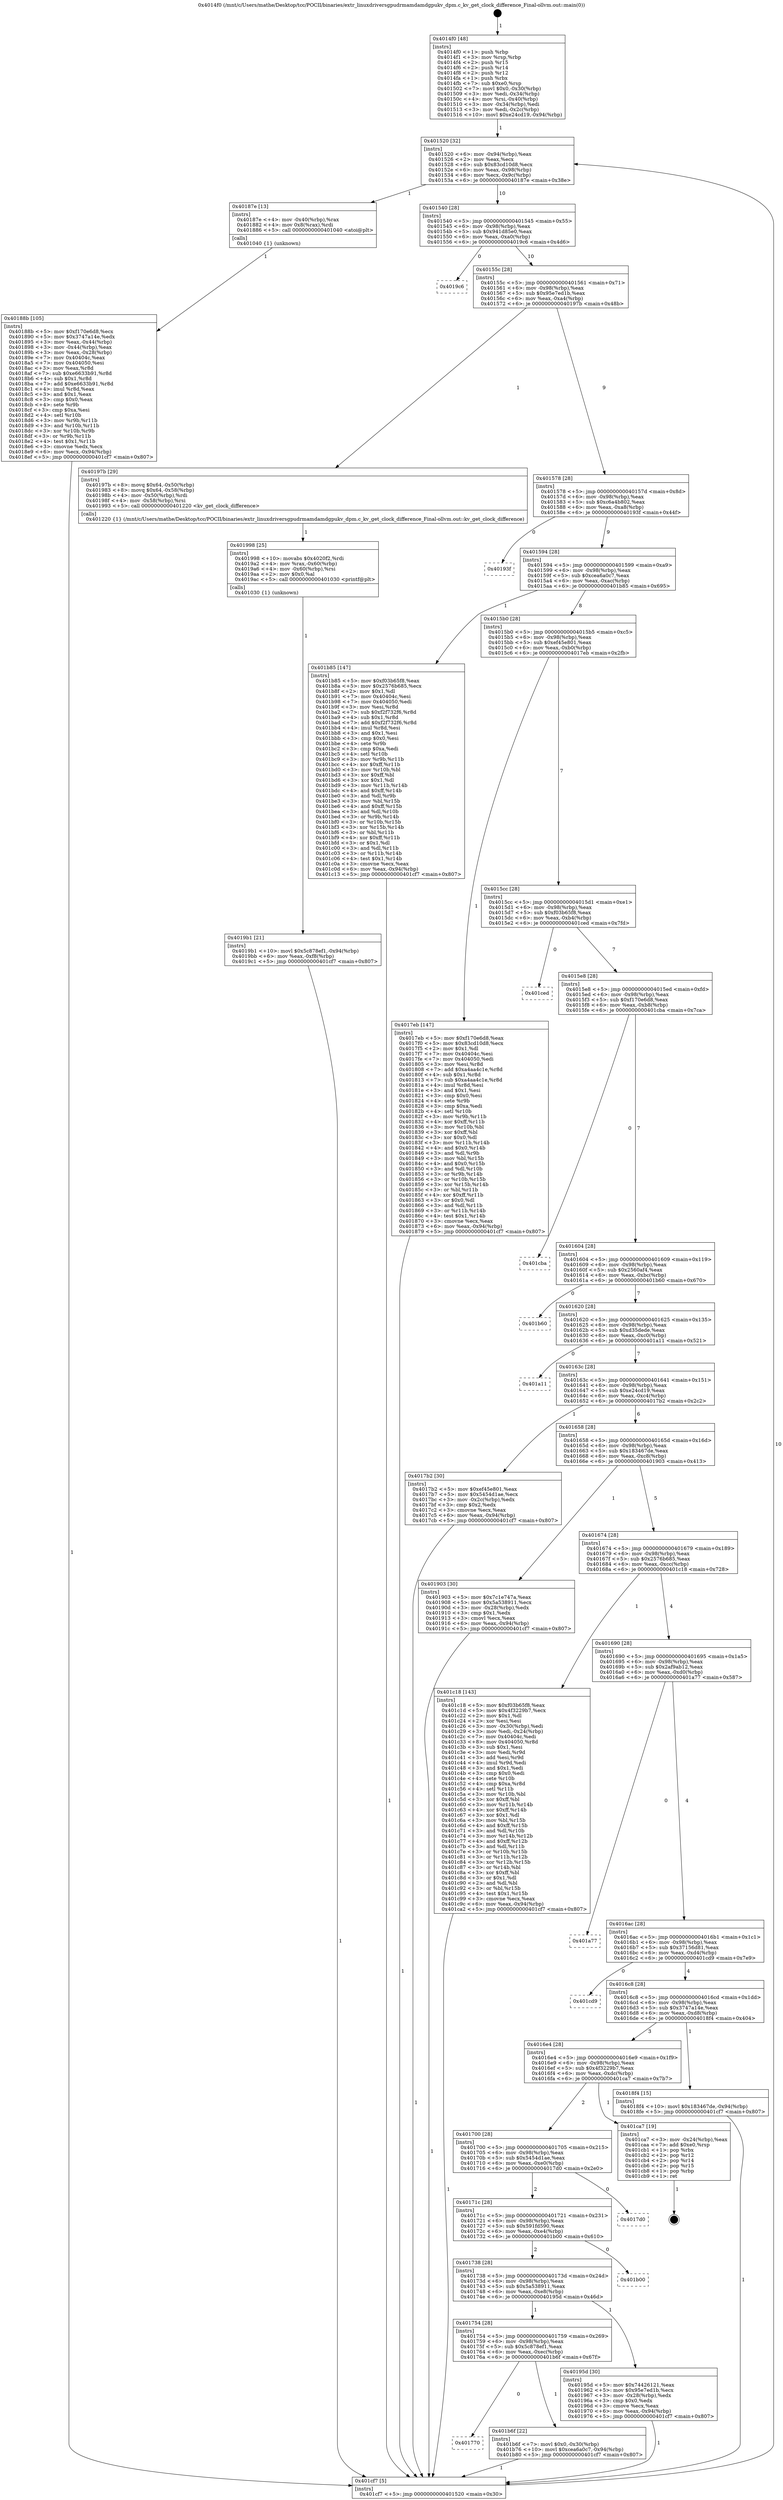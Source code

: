 digraph "0x4014f0" {
  label = "0x4014f0 (/mnt/c/Users/mathe/Desktop/tcc/POCII/binaries/extr_linuxdriversgpudrmamdamdgpukv_dpm.c_kv_get_clock_difference_Final-ollvm.out::main(0))"
  labelloc = "t"
  node[shape=record]

  Entry [label="",width=0.3,height=0.3,shape=circle,fillcolor=black,style=filled]
  "0x401520" [label="{
     0x401520 [32]\l
     | [instrs]\l
     &nbsp;&nbsp;0x401520 \<+6\>: mov -0x94(%rbp),%eax\l
     &nbsp;&nbsp;0x401526 \<+2\>: mov %eax,%ecx\l
     &nbsp;&nbsp;0x401528 \<+6\>: sub $0x83cd10d8,%ecx\l
     &nbsp;&nbsp;0x40152e \<+6\>: mov %eax,-0x98(%rbp)\l
     &nbsp;&nbsp;0x401534 \<+6\>: mov %ecx,-0x9c(%rbp)\l
     &nbsp;&nbsp;0x40153a \<+6\>: je 000000000040187e \<main+0x38e\>\l
  }"]
  "0x40187e" [label="{
     0x40187e [13]\l
     | [instrs]\l
     &nbsp;&nbsp;0x40187e \<+4\>: mov -0x40(%rbp),%rax\l
     &nbsp;&nbsp;0x401882 \<+4\>: mov 0x8(%rax),%rdi\l
     &nbsp;&nbsp;0x401886 \<+5\>: call 0000000000401040 \<atoi@plt\>\l
     | [calls]\l
     &nbsp;&nbsp;0x401040 \{1\} (unknown)\l
  }"]
  "0x401540" [label="{
     0x401540 [28]\l
     | [instrs]\l
     &nbsp;&nbsp;0x401540 \<+5\>: jmp 0000000000401545 \<main+0x55\>\l
     &nbsp;&nbsp;0x401545 \<+6\>: mov -0x98(%rbp),%eax\l
     &nbsp;&nbsp;0x40154b \<+5\>: sub $0x941d85e0,%eax\l
     &nbsp;&nbsp;0x401550 \<+6\>: mov %eax,-0xa0(%rbp)\l
     &nbsp;&nbsp;0x401556 \<+6\>: je 00000000004019c6 \<main+0x4d6\>\l
  }"]
  Exit [label="",width=0.3,height=0.3,shape=circle,fillcolor=black,style=filled,peripheries=2]
  "0x4019c6" [label="{
     0x4019c6\l
  }", style=dashed]
  "0x40155c" [label="{
     0x40155c [28]\l
     | [instrs]\l
     &nbsp;&nbsp;0x40155c \<+5\>: jmp 0000000000401561 \<main+0x71\>\l
     &nbsp;&nbsp;0x401561 \<+6\>: mov -0x98(%rbp),%eax\l
     &nbsp;&nbsp;0x401567 \<+5\>: sub $0x95e7ed1b,%eax\l
     &nbsp;&nbsp;0x40156c \<+6\>: mov %eax,-0xa4(%rbp)\l
     &nbsp;&nbsp;0x401572 \<+6\>: je 000000000040197b \<main+0x48b\>\l
  }"]
  "0x401770" [label="{
     0x401770\l
  }", style=dashed]
  "0x40197b" [label="{
     0x40197b [29]\l
     | [instrs]\l
     &nbsp;&nbsp;0x40197b \<+8\>: movq $0x64,-0x50(%rbp)\l
     &nbsp;&nbsp;0x401983 \<+8\>: movq $0x64,-0x58(%rbp)\l
     &nbsp;&nbsp;0x40198b \<+4\>: mov -0x50(%rbp),%rdi\l
     &nbsp;&nbsp;0x40198f \<+4\>: mov -0x58(%rbp),%rsi\l
     &nbsp;&nbsp;0x401993 \<+5\>: call 0000000000401220 \<kv_get_clock_difference\>\l
     | [calls]\l
     &nbsp;&nbsp;0x401220 \{1\} (/mnt/c/Users/mathe/Desktop/tcc/POCII/binaries/extr_linuxdriversgpudrmamdamdgpukv_dpm.c_kv_get_clock_difference_Final-ollvm.out::kv_get_clock_difference)\l
  }"]
  "0x401578" [label="{
     0x401578 [28]\l
     | [instrs]\l
     &nbsp;&nbsp;0x401578 \<+5\>: jmp 000000000040157d \<main+0x8d\>\l
     &nbsp;&nbsp;0x40157d \<+6\>: mov -0x98(%rbp),%eax\l
     &nbsp;&nbsp;0x401583 \<+5\>: sub $0xc6a4b802,%eax\l
     &nbsp;&nbsp;0x401588 \<+6\>: mov %eax,-0xa8(%rbp)\l
     &nbsp;&nbsp;0x40158e \<+6\>: je 000000000040193f \<main+0x44f\>\l
  }"]
  "0x401b6f" [label="{
     0x401b6f [22]\l
     | [instrs]\l
     &nbsp;&nbsp;0x401b6f \<+7\>: movl $0x0,-0x30(%rbp)\l
     &nbsp;&nbsp;0x401b76 \<+10\>: movl $0xcea6a0c7,-0x94(%rbp)\l
     &nbsp;&nbsp;0x401b80 \<+5\>: jmp 0000000000401cf7 \<main+0x807\>\l
  }"]
  "0x40193f" [label="{
     0x40193f\l
  }", style=dashed]
  "0x401594" [label="{
     0x401594 [28]\l
     | [instrs]\l
     &nbsp;&nbsp;0x401594 \<+5\>: jmp 0000000000401599 \<main+0xa9\>\l
     &nbsp;&nbsp;0x401599 \<+6\>: mov -0x98(%rbp),%eax\l
     &nbsp;&nbsp;0x40159f \<+5\>: sub $0xcea6a0c7,%eax\l
     &nbsp;&nbsp;0x4015a4 \<+6\>: mov %eax,-0xac(%rbp)\l
     &nbsp;&nbsp;0x4015aa \<+6\>: je 0000000000401b85 \<main+0x695\>\l
  }"]
  "0x4019b1" [label="{
     0x4019b1 [21]\l
     | [instrs]\l
     &nbsp;&nbsp;0x4019b1 \<+10\>: movl $0x5c878ef1,-0x94(%rbp)\l
     &nbsp;&nbsp;0x4019bb \<+6\>: mov %eax,-0xf8(%rbp)\l
     &nbsp;&nbsp;0x4019c1 \<+5\>: jmp 0000000000401cf7 \<main+0x807\>\l
  }"]
  "0x401b85" [label="{
     0x401b85 [147]\l
     | [instrs]\l
     &nbsp;&nbsp;0x401b85 \<+5\>: mov $0xf03b65f8,%eax\l
     &nbsp;&nbsp;0x401b8a \<+5\>: mov $0x2576b685,%ecx\l
     &nbsp;&nbsp;0x401b8f \<+2\>: mov $0x1,%dl\l
     &nbsp;&nbsp;0x401b91 \<+7\>: mov 0x40404c,%esi\l
     &nbsp;&nbsp;0x401b98 \<+7\>: mov 0x404050,%edi\l
     &nbsp;&nbsp;0x401b9f \<+3\>: mov %esi,%r8d\l
     &nbsp;&nbsp;0x401ba2 \<+7\>: sub $0xf2f732f6,%r8d\l
     &nbsp;&nbsp;0x401ba9 \<+4\>: sub $0x1,%r8d\l
     &nbsp;&nbsp;0x401bad \<+7\>: add $0xf2f732f6,%r8d\l
     &nbsp;&nbsp;0x401bb4 \<+4\>: imul %r8d,%esi\l
     &nbsp;&nbsp;0x401bb8 \<+3\>: and $0x1,%esi\l
     &nbsp;&nbsp;0x401bbb \<+3\>: cmp $0x0,%esi\l
     &nbsp;&nbsp;0x401bbe \<+4\>: sete %r9b\l
     &nbsp;&nbsp;0x401bc2 \<+3\>: cmp $0xa,%edi\l
     &nbsp;&nbsp;0x401bc5 \<+4\>: setl %r10b\l
     &nbsp;&nbsp;0x401bc9 \<+3\>: mov %r9b,%r11b\l
     &nbsp;&nbsp;0x401bcc \<+4\>: xor $0xff,%r11b\l
     &nbsp;&nbsp;0x401bd0 \<+3\>: mov %r10b,%bl\l
     &nbsp;&nbsp;0x401bd3 \<+3\>: xor $0xff,%bl\l
     &nbsp;&nbsp;0x401bd6 \<+3\>: xor $0x1,%dl\l
     &nbsp;&nbsp;0x401bd9 \<+3\>: mov %r11b,%r14b\l
     &nbsp;&nbsp;0x401bdc \<+4\>: and $0xff,%r14b\l
     &nbsp;&nbsp;0x401be0 \<+3\>: and %dl,%r9b\l
     &nbsp;&nbsp;0x401be3 \<+3\>: mov %bl,%r15b\l
     &nbsp;&nbsp;0x401be6 \<+4\>: and $0xff,%r15b\l
     &nbsp;&nbsp;0x401bea \<+3\>: and %dl,%r10b\l
     &nbsp;&nbsp;0x401bed \<+3\>: or %r9b,%r14b\l
     &nbsp;&nbsp;0x401bf0 \<+3\>: or %r10b,%r15b\l
     &nbsp;&nbsp;0x401bf3 \<+3\>: xor %r15b,%r14b\l
     &nbsp;&nbsp;0x401bf6 \<+3\>: or %bl,%r11b\l
     &nbsp;&nbsp;0x401bf9 \<+4\>: xor $0xff,%r11b\l
     &nbsp;&nbsp;0x401bfd \<+3\>: or $0x1,%dl\l
     &nbsp;&nbsp;0x401c00 \<+3\>: and %dl,%r11b\l
     &nbsp;&nbsp;0x401c03 \<+3\>: or %r11b,%r14b\l
     &nbsp;&nbsp;0x401c06 \<+4\>: test $0x1,%r14b\l
     &nbsp;&nbsp;0x401c0a \<+3\>: cmovne %ecx,%eax\l
     &nbsp;&nbsp;0x401c0d \<+6\>: mov %eax,-0x94(%rbp)\l
     &nbsp;&nbsp;0x401c13 \<+5\>: jmp 0000000000401cf7 \<main+0x807\>\l
  }"]
  "0x4015b0" [label="{
     0x4015b0 [28]\l
     | [instrs]\l
     &nbsp;&nbsp;0x4015b0 \<+5\>: jmp 00000000004015b5 \<main+0xc5\>\l
     &nbsp;&nbsp;0x4015b5 \<+6\>: mov -0x98(%rbp),%eax\l
     &nbsp;&nbsp;0x4015bb \<+5\>: sub $0xef45e801,%eax\l
     &nbsp;&nbsp;0x4015c0 \<+6\>: mov %eax,-0xb0(%rbp)\l
     &nbsp;&nbsp;0x4015c6 \<+6\>: je 00000000004017eb \<main+0x2fb\>\l
  }"]
  "0x401998" [label="{
     0x401998 [25]\l
     | [instrs]\l
     &nbsp;&nbsp;0x401998 \<+10\>: movabs $0x4020f2,%rdi\l
     &nbsp;&nbsp;0x4019a2 \<+4\>: mov %rax,-0x60(%rbp)\l
     &nbsp;&nbsp;0x4019a6 \<+4\>: mov -0x60(%rbp),%rsi\l
     &nbsp;&nbsp;0x4019aa \<+2\>: mov $0x0,%al\l
     &nbsp;&nbsp;0x4019ac \<+5\>: call 0000000000401030 \<printf@plt\>\l
     | [calls]\l
     &nbsp;&nbsp;0x401030 \{1\} (unknown)\l
  }"]
  "0x4017eb" [label="{
     0x4017eb [147]\l
     | [instrs]\l
     &nbsp;&nbsp;0x4017eb \<+5\>: mov $0xf170e6d8,%eax\l
     &nbsp;&nbsp;0x4017f0 \<+5\>: mov $0x83cd10d8,%ecx\l
     &nbsp;&nbsp;0x4017f5 \<+2\>: mov $0x1,%dl\l
     &nbsp;&nbsp;0x4017f7 \<+7\>: mov 0x40404c,%esi\l
     &nbsp;&nbsp;0x4017fe \<+7\>: mov 0x404050,%edi\l
     &nbsp;&nbsp;0x401805 \<+3\>: mov %esi,%r8d\l
     &nbsp;&nbsp;0x401808 \<+7\>: add $0xa4aa4c1e,%r8d\l
     &nbsp;&nbsp;0x40180f \<+4\>: sub $0x1,%r8d\l
     &nbsp;&nbsp;0x401813 \<+7\>: sub $0xa4aa4c1e,%r8d\l
     &nbsp;&nbsp;0x40181a \<+4\>: imul %r8d,%esi\l
     &nbsp;&nbsp;0x40181e \<+3\>: and $0x1,%esi\l
     &nbsp;&nbsp;0x401821 \<+3\>: cmp $0x0,%esi\l
     &nbsp;&nbsp;0x401824 \<+4\>: sete %r9b\l
     &nbsp;&nbsp;0x401828 \<+3\>: cmp $0xa,%edi\l
     &nbsp;&nbsp;0x40182b \<+4\>: setl %r10b\l
     &nbsp;&nbsp;0x40182f \<+3\>: mov %r9b,%r11b\l
     &nbsp;&nbsp;0x401832 \<+4\>: xor $0xff,%r11b\l
     &nbsp;&nbsp;0x401836 \<+3\>: mov %r10b,%bl\l
     &nbsp;&nbsp;0x401839 \<+3\>: xor $0xff,%bl\l
     &nbsp;&nbsp;0x40183c \<+3\>: xor $0x0,%dl\l
     &nbsp;&nbsp;0x40183f \<+3\>: mov %r11b,%r14b\l
     &nbsp;&nbsp;0x401842 \<+4\>: and $0x0,%r14b\l
     &nbsp;&nbsp;0x401846 \<+3\>: and %dl,%r9b\l
     &nbsp;&nbsp;0x401849 \<+3\>: mov %bl,%r15b\l
     &nbsp;&nbsp;0x40184c \<+4\>: and $0x0,%r15b\l
     &nbsp;&nbsp;0x401850 \<+3\>: and %dl,%r10b\l
     &nbsp;&nbsp;0x401853 \<+3\>: or %r9b,%r14b\l
     &nbsp;&nbsp;0x401856 \<+3\>: or %r10b,%r15b\l
     &nbsp;&nbsp;0x401859 \<+3\>: xor %r15b,%r14b\l
     &nbsp;&nbsp;0x40185c \<+3\>: or %bl,%r11b\l
     &nbsp;&nbsp;0x40185f \<+4\>: xor $0xff,%r11b\l
     &nbsp;&nbsp;0x401863 \<+3\>: or $0x0,%dl\l
     &nbsp;&nbsp;0x401866 \<+3\>: and %dl,%r11b\l
     &nbsp;&nbsp;0x401869 \<+3\>: or %r11b,%r14b\l
     &nbsp;&nbsp;0x40186c \<+4\>: test $0x1,%r14b\l
     &nbsp;&nbsp;0x401870 \<+3\>: cmovne %ecx,%eax\l
     &nbsp;&nbsp;0x401873 \<+6\>: mov %eax,-0x94(%rbp)\l
     &nbsp;&nbsp;0x401879 \<+5\>: jmp 0000000000401cf7 \<main+0x807\>\l
  }"]
  "0x4015cc" [label="{
     0x4015cc [28]\l
     | [instrs]\l
     &nbsp;&nbsp;0x4015cc \<+5\>: jmp 00000000004015d1 \<main+0xe1\>\l
     &nbsp;&nbsp;0x4015d1 \<+6\>: mov -0x98(%rbp),%eax\l
     &nbsp;&nbsp;0x4015d7 \<+5\>: sub $0xf03b65f8,%eax\l
     &nbsp;&nbsp;0x4015dc \<+6\>: mov %eax,-0xb4(%rbp)\l
     &nbsp;&nbsp;0x4015e2 \<+6\>: je 0000000000401ced \<main+0x7fd\>\l
  }"]
  "0x401754" [label="{
     0x401754 [28]\l
     | [instrs]\l
     &nbsp;&nbsp;0x401754 \<+5\>: jmp 0000000000401759 \<main+0x269\>\l
     &nbsp;&nbsp;0x401759 \<+6\>: mov -0x98(%rbp),%eax\l
     &nbsp;&nbsp;0x40175f \<+5\>: sub $0x5c878ef1,%eax\l
     &nbsp;&nbsp;0x401764 \<+6\>: mov %eax,-0xec(%rbp)\l
     &nbsp;&nbsp;0x40176a \<+6\>: je 0000000000401b6f \<main+0x67f\>\l
  }"]
  "0x401ced" [label="{
     0x401ced\l
  }", style=dashed]
  "0x4015e8" [label="{
     0x4015e8 [28]\l
     | [instrs]\l
     &nbsp;&nbsp;0x4015e8 \<+5\>: jmp 00000000004015ed \<main+0xfd\>\l
     &nbsp;&nbsp;0x4015ed \<+6\>: mov -0x98(%rbp),%eax\l
     &nbsp;&nbsp;0x4015f3 \<+5\>: sub $0xf170e6d8,%eax\l
     &nbsp;&nbsp;0x4015f8 \<+6\>: mov %eax,-0xb8(%rbp)\l
     &nbsp;&nbsp;0x4015fe \<+6\>: je 0000000000401cba \<main+0x7ca\>\l
  }"]
  "0x40195d" [label="{
     0x40195d [30]\l
     | [instrs]\l
     &nbsp;&nbsp;0x40195d \<+5\>: mov $0x74426121,%eax\l
     &nbsp;&nbsp;0x401962 \<+5\>: mov $0x95e7ed1b,%ecx\l
     &nbsp;&nbsp;0x401967 \<+3\>: mov -0x28(%rbp),%edx\l
     &nbsp;&nbsp;0x40196a \<+3\>: cmp $0x0,%edx\l
     &nbsp;&nbsp;0x40196d \<+3\>: cmove %ecx,%eax\l
     &nbsp;&nbsp;0x401970 \<+6\>: mov %eax,-0x94(%rbp)\l
     &nbsp;&nbsp;0x401976 \<+5\>: jmp 0000000000401cf7 \<main+0x807\>\l
  }"]
  "0x401cba" [label="{
     0x401cba\l
  }", style=dashed]
  "0x401604" [label="{
     0x401604 [28]\l
     | [instrs]\l
     &nbsp;&nbsp;0x401604 \<+5\>: jmp 0000000000401609 \<main+0x119\>\l
     &nbsp;&nbsp;0x401609 \<+6\>: mov -0x98(%rbp),%eax\l
     &nbsp;&nbsp;0x40160f \<+5\>: sub $0x2560af4,%eax\l
     &nbsp;&nbsp;0x401614 \<+6\>: mov %eax,-0xbc(%rbp)\l
     &nbsp;&nbsp;0x40161a \<+6\>: je 0000000000401b60 \<main+0x670\>\l
  }"]
  "0x401738" [label="{
     0x401738 [28]\l
     | [instrs]\l
     &nbsp;&nbsp;0x401738 \<+5\>: jmp 000000000040173d \<main+0x24d\>\l
     &nbsp;&nbsp;0x40173d \<+6\>: mov -0x98(%rbp),%eax\l
     &nbsp;&nbsp;0x401743 \<+5\>: sub $0x5a538911,%eax\l
     &nbsp;&nbsp;0x401748 \<+6\>: mov %eax,-0xe8(%rbp)\l
     &nbsp;&nbsp;0x40174e \<+6\>: je 000000000040195d \<main+0x46d\>\l
  }"]
  "0x401b60" [label="{
     0x401b60\l
  }", style=dashed]
  "0x401620" [label="{
     0x401620 [28]\l
     | [instrs]\l
     &nbsp;&nbsp;0x401620 \<+5\>: jmp 0000000000401625 \<main+0x135\>\l
     &nbsp;&nbsp;0x401625 \<+6\>: mov -0x98(%rbp),%eax\l
     &nbsp;&nbsp;0x40162b \<+5\>: sub $0xd35dede,%eax\l
     &nbsp;&nbsp;0x401630 \<+6\>: mov %eax,-0xc0(%rbp)\l
     &nbsp;&nbsp;0x401636 \<+6\>: je 0000000000401a11 \<main+0x521\>\l
  }"]
  "0x401b00" [label="{
     0x401b00\l
  }", style=dashed]
  "0x401a11" [label="{
     0x401a11\l
  }", style=dashed]
  "0x40163c" [label="{
     0x40163c [28]\l
     | [instrs]\l
     &nbsp;&nbsp;0x40163c \<+5\>: jmp 0000000000401641 \<main+0x151\>\l
     &nbsp;&nbsp;0x401641 \<+6\>: mov -0x98(%rbp),%eax\l
     &nbsp;&nbsp;0x401647 \<+5\>: sub $0xe24cd19,%eax\l
     &nbsp;&nbsp;0x40164c \<+6\>: mov %eax,-0xc4(%rbp)\l
     &nbsp;&nbsp;0x401652 \<+6\>: je 00000000004017b2 \<main+0x2c2\>\l
  }"]
  "0x40171c" [label="{
     0x40171c [28]\l
     | [instrs]\l
     &nbsp;&nbsp;0x40171c \<+5\>: jmp 0000000000401721 \<main+0x231\>\l
     &nbsp;&nbsp;0x401721 \<+6\>: mov -0x98(%rbp),%eax\l
     &nbsp;&nbsp;0x401727 \<+5\>: sub $0x591fd590,%eax\l
     &nbsp;&nbsp;0x40172c \<+6\>: mov %eax,-0xe4(%rbp)\l
     &nbsp;&nbsp;0x401732 \<+6\>: je 0000000000401b00 \<main+0x610\>\l
  }"]
  "0x4017b2" [label="{
     0x4017b2 [30]\l
     | [instrs]\l
     &nbsp;&nbsp;0x4017b2 \<+5\>: mov $0xef45e801,%eax\l
     &nbsp;&nbsp;0x4017b7 \<+5\>: mov $0x5454d1ae,%ecx\l
     &nbsp;&nbsp;0x4017bc \<+3\>: mov -0x2c(%rbp),%edx\l
     &nbsp;&nbsp;0x4017bf \<+3\>: cmp $0x2,%edx\l
     &nbsp;&nbsp;0x4017c2 \<+3\>: cmovne %ecx,%eax\l
     &nbsp;&nbsp;0x4017c5 \<+6\>: mov %eax,-0x94(%rbp)\l
     &nbsp;&nbsp;0x4017cb \<+5\>: jmp 0000000000401cf7 \<main+0x807\>\l
  }"]
  "0x401658" [label="{
     0x401658 [28]\l
     | [instrs]\l
     &nbsp;&nbsp;0x401658 \<+5\>: jmp 000000000040165d \<main+0x16d\>\l
     &nbsp;&nbsp;0x40165d \<+6\>: mov -0x98(%rbp),%eax\l
     &nbsp;&nbsp;0x401663 \<+5\>: sub $0x183467de,%eax\l
     &nbsp;&nbsp;0x401668 \<+6\>: mov %eax,-0xc8(%rbp)\l
     &nbsp;&nbsp;0x40166e \<+6\>: je 0000000000401903 \<main+0x413\>\l
  }"]
  "0x401cf7" [label="{
     0x401cf7 [5]\l
     | [instrs]\l
     &nbsp;&nbsp;0x401cf7 \<+5\>: jmp 0000000000401520 \<main+0x30\>\l
  }"]
  "0x4014f0" [label="{
     0x4014f0 [48]\l
     | [instrs]\l
     &nbsp;&nbsp;0x4014f0 \<+1\>: push %rbp\l
     &nbsp;&nbsp;0x4014f1 \<+3\>: mov %rsp,%rbp\l
     &nbsp;&nbsp;0x4014f4 \<+2\>: push %r15\l
     &nbsp;&nbsp;0x4014f6 \<+2\>: push %r14\l
     &nbsp;&nbsp;0x4014f8 \<+2\>: push %r12\l
     &nbsp;&nbsp;0x4014fa \<+1\>: push %rbx\l
     &nbsp;&nbsp;0x4014fb \<+7\>: sub $0xe0,%rsp\l
     &nbsp;&nbsp;0x401502 \<+7\>: movl $0x0,-0x30(%rbp)\l
     &nbsp;&nbsp;0x401509 \<+3\>: mov %edi,-0x34(%rbp)\l
     &nbsp;&nbsp;0x40150c \<+4\>: mov %rsi,-0x40(%rbp)\l
     &nbsp;&nbsp;0x401510 \<+3\>: mov -0x34(%rbp),%edi\l
     &nbsp;&nbsp;0x401513 \<+3\>: mov %edi,-0x2c(%rbp)\l
     &nbsp;&nbsp;0x401516 \<+10\>: movl $0xe24cd19,-0x94(%rbp)\l
  }"]
  "0x40188b" [label="{
     0x40188b [105]\l
     | [instrs]\l
     &nbsp;&nbsp;0x40188b \<+5\>: mov $0xf170e6d8,%ecx\l
     &nbsp;&nbsp;0x401890 \<+5\>: mov $0x3747a14e,%edx\l
     &nbsp;&nbsp;0x401895 \<+3\>: mov %eax,-0x44(%rbp)\l
     &nbsp;&nbsp;0x401898 \<+3\>: mov -0x44(%rbp),%eax\l
     &nbsp;&nbsp;0x40189b \<+3\>: mov %eax,-0x28(%rbp)\l
     &nbsp;&nbsp;0x40189e \<+7\>: mov 0x40404c,%eax\l
     &nbsp;&nbsp;0x4018a5 \<+7\>: mov 0x404050,%esi\l
     &nbsp;&nbsp;0x4018ac \<+3\>: mov %eax,%r8d\l
     &nbsp;&nbsp;0x4018af \<+7\>: sub $0xe6633b91,%r8d\l
     &nbsp;&nbsp;0x4018b6 \<+4\>: sub $0x1,%r8d\l
     &nbsp;&nbsp;0x4018ba \<+7\>: add $0xe6633b91,%r8d\l
     &nbsp;&nbsp;0x4018c1 \<+4\>: imul %r8d,%eax\l
     &nbsp;&nbsp;0x4018c5 \<+3\>: and $0x1,%eax\l
     &nbsp;&nbsp;0x4018c8 \<+3\>: cmp $0x0,%eax\l
     &nbsp;&nbsp;0x4018cb \<+4\>: sete %r9b\l
     &nbsp;&nbsp;0x4018cf \<+3\>: cmp $0xa,%esi\l
     &nbsp;&nbsp;0x4018d2 \<+4\>: setl %r10b\l
     &nbsp;&nbsp;0x4018d6 \<+3\>: mov %r9b,%r11b\l
     &nbsp;&nbsp;0x4018d9 \<+3\>: and %r10b,%r11b\l
     &nbsp;&nbsp;0x4018dc \<+3\>: xor %r10b,%r9b\l
     &nbsp;&nbsp;0x4018df \<+3\>: or %r9b,%r11b\l
     &nbsp;&nbsp;0x4018e2 \<+4\>: test $0x1,%r11b\l
     &nbsp;&nbsp;0x4018e6 \<+3\>: cmovne %edx,%ecx\l
     &nbsp;&nbsp;0x4018e9 \<+6\>: mov %ecx,-0x94(%rbp)\l
     &nbsp;&nbsp;0x4018ef \<+5\>: jmp 0000000000401cf7 \<main+0x807\>\l
  }"]
  "0x4017d0" [label="{
     0x4017d0\l
  }", style=dashed]
  "0x401903" [label="{
     0x401903 [30]\l
     | [instrs]\l
     &nbsp;&nbsp;0x401903 \<+5\>: mov $0x7c1e747a,%eax\l
     &nbsp;&nbsp;0x401908 \<+5\>: mov $0x5a538911,%ecx\l
     &nbsp;&nbsp;0x40190d \<+3\>: mov -0x28(%rbp),%edx\l
     &nbsp;&nbsp;0x401910 \<+3\>: cmp $0x1,%edx\l
     &nbsp;&nbsp;0x401913 \<+3\>: cmovl %ecx,%eax\l
     &nbsp;&nbsp;0x401916 \<+6\>: mov %eax,-0x94(%rbp)\l
     &nbsp;&nbsp;0x40191c \<+5\>: jmp 0000000000401cf7 \<main+0x807\>\l
  }"]
  "0x401674" [label="{
     0x401674 [28]\l
     | [instrs]\l
     &nbsp;&nbsp;0x401674 \<+5\>: jmp 0000000000401679 \<main+0x189\>\l
     &nbsp;&nbsp;0x401679 \<+6\>: mov -0x98(%rbp),%eax\l
     &nbsp;&nbsp;0x40167f \<+5\>: sub $0x2576b685,%eax\l
     &nbsp;&nbsp;0x401684 \<+6\>: mov %eax,-0xcc(%rbp)\l
     &nbsp;&nbsp;0x40168a \<+6\>: je 0000000000401c18 \<main+0x728\>\l
  }"]
  "0x401700" [label="{
     0x401700 [28]\l
     | [instrs]\l
     &nbsp;&nbsp;0x401700 \<+5\>: jmp 0000000000401705 \<main+0x215\>\l
     &nbsp;&nbsp;0x401705 \<+6\>: mov -0x98(%rbp),%eax\l
     &nbsp;&nbsp;0x40170b \<+5\>: sub $0x5454d1ae,%eax\l
     &nbsp;&nbsp;0x401710 \<+6\>: mov %eax,-0xe0(%rbp)\l
     &nbsp;&nbsp;0x401716 \<+6\>: je 00000000004017d0 \<main+0x2e0\>\l
  }"]
  "0x401c18" [label="{
     0x401c18 [143]\l
     | [instrs]\l
     &nbsp;&nbsp;0x401c18 \<+5\>: mov $0xf03b65f8,%eax\l
     &nbsp;&nbsp;0x401c1d \<+5\>: mov $0x4f3229b7,%ecx\l
     &nbsp;&nbsp;0x401c22 \<+2\>: mov $0x1,%dl\l
     &nbsp;&nbsp;0x401c24 \<+2\>: xor %esi,%esi\l
     &nbsp;&nbsp;0x401c26 \<+3\>: mov -0x30(%rbp),%edi\l
     &nbsp;&nbsp;0x401c29 \<+3\>: mov %edi,-0x24(%rbp)\l
     &nbsp;&nbsp;0x401c2c \<+7\>: mov 0x40404c,%edi\l
     &nbsp;&nbsp;0x401c33 \<+8\>: mov 0x404050,%r8d\l
     &nbsp;&nbsp;0x401c3b \<+3\>: sub $0x1,%esi\l
     &nbsp;&nbsp;0x401c3e \<+3\>: mov %edi,%r9d\l
     &nbsp;&nbsp;0x401c41 \<+3\>: add %esi,%r9d\l
     &nbsp;&nbsp;0x401c44 \<+4\>: imul %r9d,%edi\l
     &nbsp;&nbsp;0x401c48 \<+3\>: and $0x1,%edi\l
     &nbsp;&nbsp;0x401c4b \<+3\>: cmp $0x0,%edi\l
     &nbsp;&nbsp;0x401c4e \<+4\>: sete %r10b\l
     &nbsp;&nbsp;0x401c52 \<+4\>: cmp $0xa,%r8d\l
     &nbsp;&nbsp;0x401c56 \<+4\>: setl %r11b\l
     &nbsp;&nbsp;0x401c5a \<+3\>: mov %r10b,%bl\l
     &nbsp;&nbsp;0x401c5d \<+3\>: xor $0xff,%bl\l
     &nbsp;&nbsp;0x401c60 \<+3\>: mov %r11b,%r14b\l
     &nbsp;&nbsp;0x401c63 \<+4\>: xor $0xff,%r14b\l
     &nbsp;&nbsp;0x401c67 \<+3\>: xor $0x1,%dl\l
     &nbsp;&nbsp;0x401c6a \<+3\>: mov %bl,%r15b\l
     &nbsp;&nbsp;0x401c6d \<+4\>: and $0xff,%r15b\l
     &nbsp;&nbsp;0x401c71 \<+3\>: and %dl,%r10b\l
     &nbsp;&nbsp;0x401c74 \<+3\>: mov %r14b,%r12b\l
     &nbsp;&nbsp;0x401c77 \<+4\>: and $0xff,%r12b\l
     &nbsp;&nbsp;0x401c7b \<+3\>: and %dl,%r11b\l
     &nbsp;&nbsp;0x401c7e \<+3\>: or %r10b,%r15b\l
     &nbsp;&nbsp;0x401c81 \<+3\>: or %r11b,%r12b\l
     &nbsp;&nbsp;0x401c84 \<+3\>: xor %r12b,%r15b\l
     &nbsp;&nbsp;0x401c87 \<+3\>: or %r14b,%bl\l
     &nbsp;&nbsp;0x401c8a \<+3\>: xor $0xff,%bl\l
     &nbsp;&nbsp;0x401c8d \<+3\>: or $0x1,%dl\l
     &nbsp;&nbsp;0x401c90 \<+2\>: and %dl,%bl\l
     &nbsp;&nbsp;0x401c92 \<+3\>: or %bl,%r15b\l
     &nbsp;&nbsp;0x401c95 \<+4\>: test $0x1,%r15b\l
     &nbsp;&nbsp;0x401c99 \<+3\>: cmovne %ecx,%eax\l
     &nbsp;&nbsp;0x401c9c \<+6\>: mov %eax,-0x94(%rbp)\l
     &nbsp;&nbsp;0x401ca2 \<+5\>: jmp 0000000000401cf7 \<main+0x807\>\l
  }"]
  "0x401690" [label="{
     0x401690 [28]\l
     | [instrs]\l
     &nbsp;&nbsp;0x401690 \<+5\>: jmp 0000000000401695 \<main+0x1a5\>\l
     &nbsp;&nbsp;0x401695 \<+6\>: mov -0x98(%rbp),%eax\l
     &nbsp;&nbsp;0x40169b \<+5\>: sub $0x2af9ab12,%eax\l
     &nbsp;&nbsp;0x4016a0 \<+6\>: mov %eax,-0xd0(%rbp)\l
     &nbsp;&nbsp;0x4016a6 \<+6\>: je 0000000000401a77 \<main+0x587\>\l
  }"]
  "0x401ca7" [label="{
     0x401ca7 [19]\l
     | [instrs]\l
     &nbsp;&nbsp;0x401ca7 \<+3\>: mov -0x24(%rbp),%eax\l
     &nbsp;&nbsp;0x401caa \<+7\>: add $0xe0,%rsp\l
     &nbsp;&nbsp;0x401cb1 \<+1\>: pop %rbx\l
     &nbsp;&nbsp;0x401cb2 \<+2\>: pop %r12\l
     &nbsp;&nbsp;0x401cb4 \<+2\>: pop %r14\l
     &nbsp;&nbsp;0x401cb6 \<+2\>: pop %r15\l
     &nbsp;&nbsp;0x401cb8 \<+1\>: pop %rbp\l
     &nbsp;&nbsp;0x401cb9 \<+1\>: ret\l
  }"]
  "0x401a77" [label="{
     0x401a77\l
  }", style=dashed]
  "0x4016ac" [label="{
     0x4016ac [28]\l
     | [instrs]\l
     &nbsp;&nbsp;0x4016ac \<+5\>: jmp 00000000004016b1 \<main+0x1c1\>\l
     &nbsp;&nbsp;0x4016b1 \<+6\>: mov -0x98(%rbp),%eax\l
     &nbsp;&nbsp;0x4016b7 \<+5\>: sub $0x37156d81,%eax\l
     &nbsp;&nbsp;0x4016bc \<+6\>: mov %eax,-0xd4(%rbp)\l
     &nbsp;&nbsp;0x4016c2 \<+6\>: je 0000000000401cd9 \<main+0x7e9\>\l
  }"]
  "0x4016e4" [label="{
     0x4016e4 [28]\l
     | [instrs]\l
     &nbsp;&nbsp;0x4016e4 \<+5\>: jmp 00000000004016e9 \<main+0x1f9\>\l
     &nbsp;&nbsp;0x4016e9 \<+6\>: mov -0x98(%rbp),%eax\l
     &nbsp;&nbsp;0x4016ef \<+5\>: sub $0x4f3229b7,%eax\l
     &nbsp;&nbsp;0x4016f4 \<+6\>: mov %eax,-0xdc(%rbp)\l
     &nbsp;&nbsp;0x4016fa \<+6\>: je 0000000000401ca7 \<main+0x7b7\>\l
  }"]
  "0x401cd9" [label="{
     0x401cd9\l
  }", style=dashed]
  "0x4016c8" [label="{
     0x4016c8 [28]\l
     | [instrs]\l
     &nbsp;&nbsp;0x4016c8 \<+5\>: jmp 00000000004016cd \<main+0x1dd\>\l
     &nbsp;&nbsp;0x4016cd \<+6\>: mov -0x98(%rbp),%eax\l
     &nbsp;&nbsp;0x4016d3 \<+5\>: sub $0x3747a14e,%eax\l
     &nbsp;&nbsp;0x4016d8 \<+6\>: mov %eax,-0xd8(%rbp)\l
     &nbsp;&nbsp;0x4016de \<+6\>: je 00000000004018f4 \<main+0x404\>\l
  }"]
  "0x4018f4" [label="{
     0x4018f4 [15]\l
     | [instrs]\l
     &nbsp;&nbsp;0x4018f4 \<+10\>: movl $0x183467de,-0x94(%rbp)\l
     &nbsp;&nbsp;0x4018fe \<+5\>: jmp 0000000000401cf7 \<main+0x807\>\l
  }"]
  Entry -> "0x4014f0" [label=" 1"]
  "0x401520" -> "0x40187e" [label=" 1"]
  "0x401520" -> "0x401540" [label=" 10"]
  "0x401ca7" -> Exit [label=" 1"]
  "0x401540" -> "0x4019c6" [label=" 0"]
  "0x401540" -> "0x40155c" [label=" 10"]
  "0x401c18" -> "0x401cf7" [label=" 1"]
  "0x40155c" -> "0x40197b" [label=" 1"]
  "0x40155c" -> "0x401578" [label=" 9"]
  "0x401b85" -> "0x401cf7" [label=" 1"]
  "0x401578" -> "0x40193f" [label=" 0"]
  "0x401578" -> "0x401594" [label=" 9"]
  "0x401b6f" -> "0x401cf7" [label=" 1"]
  "0x401594" -> "0x401b85" [label=" 1"]
  "0x401594" -> "0x4015b0" [label=" 8"]
  "0x401754" -> "0x401b6f" [label=" 1"]
  "0x4015b0" -> "0x4017eb" [label=" 1"]
  "0x4015b0" -> "0x4015cc" [label=" 7"]
  "0x401754" -> "0x401770" [label=" 0"]
  "0x4015cc" -> "0x401ced" [label=" 0"]
  "0x4015cc" -> "0x4015e8" [label=" 7"]
  "0x4019b1" -> "0x401cf7" [label=" 1"]
  "0x4015e8" -> "0x401cba" [label=" 0"]
  "0x4015e8" -> "0x401604" [label=" 7"]
  "0x401998" -> "0x4019b1" [label=" 1"]
  "0x401604" -> "0x401b60" [label=" 0"]
  "0x401604" -> "0x401620" [label=" 7"]
  "0x40195d" -> "0x401cf7" [label=" 1"]
  "0x401620" -> "0x401a11" [label=" 0"]
  "0x401620" -> "0x40163c" [label=" 7"]
  "0x401738" -> "0x401754" [label=" 1"]
  "0x40163c" -> "0x4017b2" [label=" 1"]
  "0x40163c" -> "0x401658" [label=" 6"]
  "0x4017b2" -> "0x401cf7" [label=" 1"]
  "0x4014f0" -> "0x401520" [label=" 1"]
  "0x401cf7" -> "0x401520" [label=" 10"]
  "0x4017eb" -> "0x401cf7" [label=" 1"]
  "0x40187e" -> "0x40188b" [label=" 1"]
  "0x40188b" -> "0x401cf7" [label=" 1"]
  "0x40197b" -> "0x401998" [label=" 1"]
  "0x401658" -> "0x401903" [label=" 1"]
  "0x401658" -> "0x401674" [label=" 5"]
  "0x40171c" -> "0x401738" [label=" 2"]
  "0x401674" -> "0x401c18" [label=" 1"]
  "0x401674" -> "0x401690" [label=" 4"]
  "0x401738" -> "0x40195d" [label=" 1"]
  "0x401690" -> "0x401a77" [label=" 0"]
  "0x401690" -> "0x4016ac" [label=" 4"]
  "0x401700" -> "0x40171c" [label=" 2"]
  "0x4016ac" -> "0x401cd9" [label=" 0"]
  "0x4016ac" -> "0x4016c8" [label=" 4"]
  "0x40171c" -> "0x401b00" [label=" 0"]
  "0x4016c8" -> "0x4018f4" [label=" 1"]
  "0x4016c8" -> "0x4016e4" [label=" 3"]
  "0x4018f4" -> "0x401cf7" [label=" 1"]
  "0x401903" -> "0x401cf7" [label=" 1"]
  "0x401700" -> "0x4017d0" [label=" 0"]
  "0x4016e4" -> "0x401ca7" [label=" 1"]
  "0x4016e4" -> "0x401700" [label=" 2"]
}
